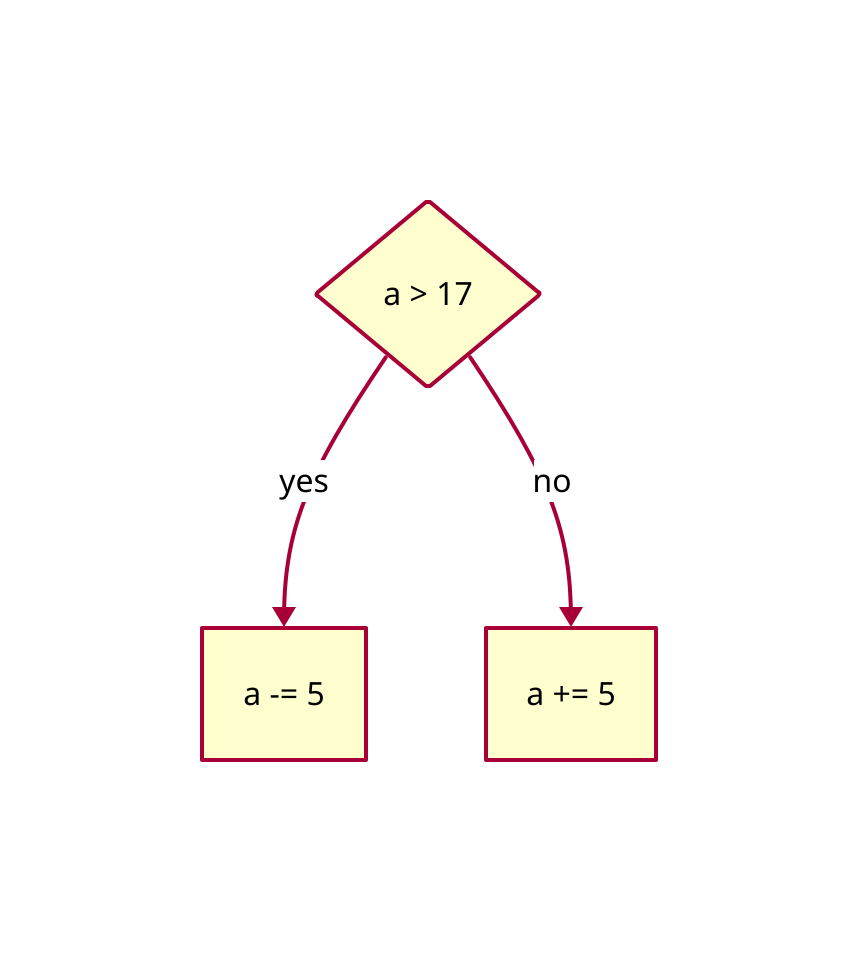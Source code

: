 c: "a > 17"
c: {
  shape: diamond
}
d: "a -= 5"
i: "a += 5"
c -> d: {
  label: "yes"
  style: {
    stroke: "#a80036"
    font-color: black
    bold: true
  }
}
c -> i: {
  label: "no"
  style: {
    stroke: "#a80036"
    font-color: black
    bold: true
  }
}

*.style.fill: "#fefece"
*.style.font-color: black
*.style.stroke: "#a80036"
